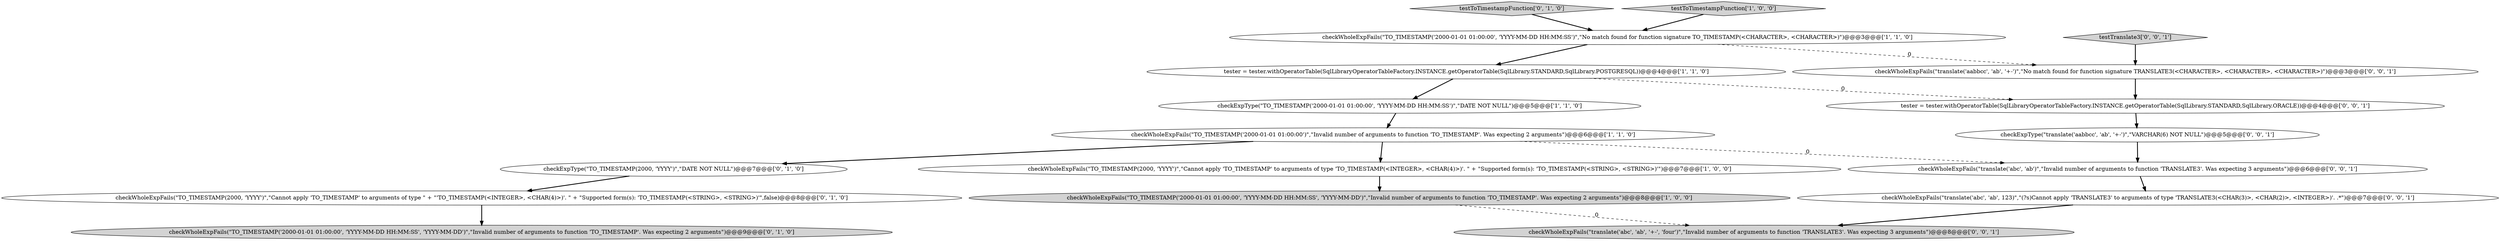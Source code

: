 digraph {
14 [style = filled, label = "checkWholeExpFails(\"translate('abc', 'ab')\",\"Invalid number of arguments to function 'TRANSLATE3'. Was expecting 3 arguments\")@@@6@@@['0', '0', '1']", fillcolor = white, shape = ellipse image = "AAA0AAABBB3BBB"];
12 [style = filled, label = "checkWholeExpFails(\"translate('abc', 'ab', '+-', 'four')\",\"Invalid number of arguments to function 'TRANSLATE3'. Was expecting 3 arguments\")@@@8@@@['0', '0', '1']", fillcolor = lightgray, shape = ellipse image = "AAA0AAABBB3BBB"];
1 [style = filled, label = "tester = tester.withOperatorTable(SqlLibraryOperatorTableFactory.INSTANCE.getOperatorTable(SqlLibrary.STANDARD,SqlLibrary.POSTGRESQL))@@@4@@@['1', '1', '0']", fillcolor = white, shape = ellipse image = "AAA0AAABBB1BBB"];
4 [style = filled, label = "checkWholeExpFails(\"TO_TIMESTAMP('2000-01-01 01:00:00')\",\"Invalid number of arguments to function 'TO_TIMESTAMP'. Was expecting 2 arguments\")@@@6@@@['1', '1', '0']", fillcolor = white, shape = ellipse image = "AAA0AAABBB1BBB"];
5 [style = filled, label = "checkWholeExpFails(\"TO_TIMESTAMP('2000-01-01 01:00:00', 'YYYY-MM-DD HH:MM:SS')\",\"No match found for function signature TO_TIMESTAMP\(<CHARACTER>, <CHARACTER>\)\")@@@3@@@['1', '1', '0']", fillcolor = white, shape = ellipse image = "AAA0AAABBB1BBB"];
7 [style = filled, label = "testToTimestampFunction['0', '1', '0']", fillcolor = lightgray, shape = diamond image = "AAA0AAABBB2BBB"];
8 [style = filled, label = "checkWholeExpFails(\"TO_TIMESTAMP(2000, 'YYYY')\",\"Cannot apply 'TO_TIMESTAMP' to arguments of type \" + \"'TO_TIMESTAMP\(<INTEGER>, <CHAR\(4\)>\)'\. \" + \"Supported form\(s\): 'TO_TIMESTAMP\(<STRING>, <STRING>\)'\",false)@@@8@@@['0', '1', '0']", fillcolor = white, shape = ellipse image = "AAA1AAABBB2BBB"];
10 [style = filled, label = "checkExpType(\"TO_TIMESTAMP(2000, 'YYYY')\",\"DATE NOT NULL\")@@@7@@@['0', '1', '0']", fillcolor = white, shape = ellipse image = "AAA0AAABBB2BBB"];
13 [style = filled, label = "checkWholeExpFails(\"translate('aabbcc', 'ab', '+-')\",\"No match found for function signature TRANSLATE3\(<CHARACTER>, <CHARACTER>, <CHARACTER>\)\")@@@3@@@['0', '0', '1']", fillcolor = white, shape = ellipse image = "AAA0AAABBB3BBB"];
11 [style = filled, label = "testTranslate3['0', '0', '1']", fillcolor = lightgray, shape = diamond image = "AAA0AAABBB3BBB"];
16 [style = filled, label = "checkWholeExpFails(\"translate('abc', 'ab', 123)\",\"(?s)Cannot apply 'TRANSLATE3' to arguments of type 'TRANSLATE3\(<CHAR\(3\)>, <CHAR\(2\)>, <INTEGER>\)'\. .*\")@@@7@@@['0', '0', '1']", fillcolor = white, shape = ellipse image = "AAA0AAABBB3BBB"];
0 [style = filled, label = "checkWholeExpFails(\"TO_TIMESTAMP(2000, 'YYYY')\",\"Cannot apply 'TO_TIMESTAMP' to arguments of type 'TO_TIMESTAMP\(<INTEGER>, <CHAR\(4\)>\)'\. \" + \"Supported form\(s\): 'TO_TIMESTAMP\(<STRING>, <STRING>\)'\")@@@7@@@['1', '0', '0']", fillcolor = white, shape = ellipse image = "AAA0AAABBB1BBB"];
6 [style = filled, label = "testToTimestampFunction['1', '0', '0']", fillcolor = lightgray, shape = diamond image = "AAA0AAABBB1BBB"];
15 [style = filled, label = "tester = tester.withOperatorTable(SqlLibraryOperatorTableFactory.INSTANCE.getOperatorTable(SqlLibrary.STANDARD,SqlLibrary.ORACLE))@@@4@@@['0', '0', '1']", fillcolor = white, shape = ellipse image = "AAA0AAABBB3BBB"];
17 [style = filled, label = "checkExpType(\"translate('aabbcc', 'ab', '+-')\",\"VARCHAR(6) NOT NULL\")@@@5@@@['0', '0', '1']", fillcolor = white, shape = ellipse image = "AAA0AAABBB3BBB"];
3 [style = filled, label = "checkWholeExpFails(\"TO_TIMESTAMP('2000-01-01 01:00:00', 'YYYY-MM-DD HH:MM:SS', 'YYYY-MM-DD')\",\"Invalid number of arguments to function 'TO_TIMESTAMP'. Was expecting 2 arguments\")@@@8@@@['1', '0', '0']", fillcolor = lightgray, shape = ellipse image = "AAA0AAABBB1BBB"];
2 [style = filled, label = "checkExpType(\"TO_TIMESTAMP('2000-01-01 01:00:00', 'YYYY-MM-DD HH:MM:SS')\",\"DATE NOT NULL\")@@@5@@@['1', '1', '0']", fillcolor = white, shape = ellipse image = "AAA0AAABBB1BBB"];
9 [style = filled, label = "checkWholeExpFails(\"TO_TIMESTAMP('2000-01-01 01:00:00', 'YYYY-MM-DD HH:MM:SS', 'YYYY-MM-DD')\",\"Invalid number of arguments to function 'TO_TIMESTAMP'. Was expecting 2 arguments\")@@@9@@@['0', '1', '0']", fillcolor = lightgray, shape = ellipse image = "AAA0AAABBB2BBB"];
4->10 [style = bold, label=""];
7->5 [style = bold, label=""];
16->12 [style = bold, label=""];
15->17 [style = bold, label=""];
10->8 [style = bold, label=""];
13->15 [style = bold, label=""];
4->14 [style = dashed, label="0"];
17->14 [style = bold, label=""];
8->9 [style = bold, label=""];
0->3 [style = bold, label=""];
2->4 [style = bold, label=""];
5->13 [style = dashed, label="0"];
14->16 [style = bold, label=""];
3->12 [style = dashed, label="0"];
11->13 [style = bold, label=""];
1->2 [style = bold, label=""];
4->0 [style = bold, label=""];
6->5 [style = bold, label=""];
1->15 [style = dashed, label="0"];
5->1 [style = bold, label=""];
}
